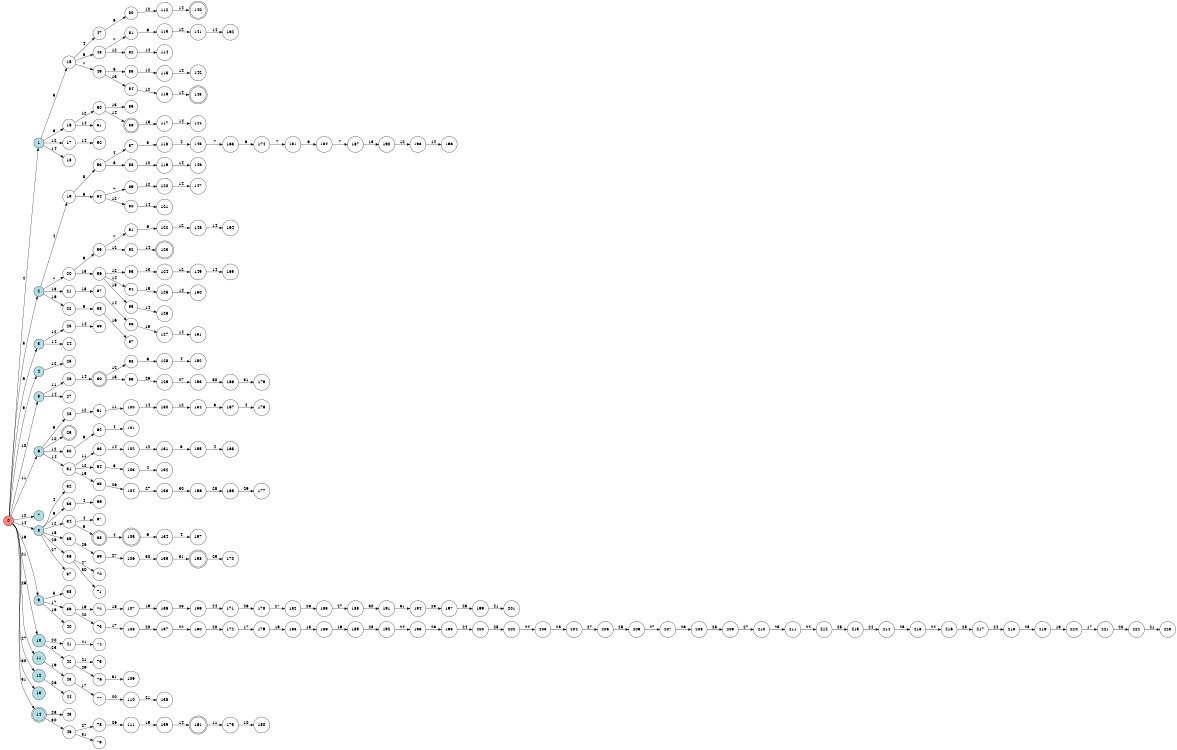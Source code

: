 digraph APTA {
__start0 [label="" shape="none"];

rankdir=LR;
size="8,5";

s0 [style="filled", color="black", fillcolor="#ff817b" shape="circle", label="0"];
s1 [style="filled", color="black", fillcolor="powderblue" shape="circle", label="1"];
s2 [style="filled", color="black", fillcolor="powderblue" shape="circle", label="2"];
s3 [style="filled", color="black", fillcolor="powderblue" shape="circle", label="3"];
s4 [style="filled", color="black", fillcolor="powderblue" shape="circle", label="4"];
s5 [style="filled", color="black", fillcolor="powderblue" shape="circle", label="5"];
s6 [style="filled", color="black", fillcolor="powderblue" shape="circle", label="6"];
s7 [style="filled", color="black", fillcolor="powderblue" shape="circle", label="7"];
s8 [style="filled", color="black", fillcolor="powderblue" shape="circle", label="8"];
s9 [style="filled", color="black", fillcolor="powderblue" shape="circle", label="9"];
s10 [style="filled", color="black", fillcolor="powderblue" shape="circle", label="10"];
s11 [style="filled", color="black", fillcolor="powderblue" shape="circle", label="11"];
s12 [style="filled", color="black", fillcolor="powderblue" shape="circle", label="12"];
s13 [style="filled", color="black", fillcolor="powderblue" shape="circle", label="13"];
s14 [style="rounded,filled", color="black", fillcolor="powderblue" shape="doublecircle", label="14"];
s15 [style="filled", color="black", fillcolor="white" shape="circle", label="15"];
s16 [style="filled", color="black", fillcolor="white" shape="circle", label="16"];
s17 [style="filled", color="black", fillcolor="white" shape="circle", label="17"];
s18 [style="filled", color="black", fillcolor="white" shape="circle", label="18"];
s19 [style="filled", color="black", fillcolor="white" shape="circle", label="19"];
s20 [style="filled", color="black", fillcolor="white" shape="circle", label="20"];
s21 [style="filled", color="black", fillcolor="white" shape="circle", label="21"];
s22 [style="filled", color="black", fillcolor="white" shape="circle", label="22"];
s23 [style="filled", color="black", fillcolor="white" shape="circle", label="23"];
s24 [style="filled", color="black", fillcolor="white" shape="circle", label="24"];
s25 [style="filled", color="black", fillcolor="white" shape="circle", label="25"];
s26 [style="filled", color="black", fillcolor="white" shape="circle", label="26"];
s27 [style="filled", color="black", fillcolor="white" shape="circle", label="27"];
s28 [style="filled", color="black", fillcolor="white" shape="circle", label="28"];
s29 [style="rounded,filled", color="black", fillcolor="white" shape="doublecircle", label="29"];
s30 [style="filled", color="black", fillcolor="white" shape="circle", label="30"];
s31 [style="filled", color="black", fillcolor="white" shape="circle", label="31"];
s32 [style="filled", color="black", fillcolor="white" shape="circle", label="32"];
s33 [style="filled", color="black", fillcolor="white" shape="circle", label="33"];
s34 [style="filled", color="black", fillcolor="white" shape="circle", label="34"];
s35 [style="filled", color="black", fillcolor="white" shape="circle", label="35"];
s36 [style="filled", color="black", fillcolor="white" shape="circle", label="36"];
s37 [style="filled", color="black", fillcolor="white" shape="circle", label="37"];
s38 [style="filled", color="black", fillcolor="white" shape="circle", label="38"];
s39 [style="filled", color="black", fillcolor="white" shape="circle", label="39"];
s40 [style="filled", color="black", fillcolor="white" shape="circle", label="40"];
s41 [style="filled", color="black", fillcolor="white" shape="circle", label="41"];
s42 [style="filled", color="black", fillcolor="white" shape="circle", label="42"];
s43 [style="filled", color="black", fillcolor="white" shape="circle", label="43"];
s44 [style="filled", color="black", fillcolor="white" shape="circle", label="44"];
s45 [style="filled", color="black", fillcolor="white" shape="circle", label="45"];
s46 [style="filled", color="black", fillcolor="white" shape="circle", label="46"];
s47 [style="filled", color="black", fillcolor="white" shape="circle", label="47"];
s48 [style="filled", color="black", fillcolor="white" shape="circle", label="48"];
s49 [style="filled", color="black", fillcolor="white" shape="circle", label="49"];
s50 [style="filled", color="black", fillcolor="white" shape="circle", label="50"];
s51 [style="filled", color="black", fillcolor="white" shape="circle", label="51"];
s52 [style="filled", color="black", fillcolor="white" shape="circle", label="52"];
s53 [style="filled", color="black", fillcolor="white" shape="circle", label="53"];
s54 [style="filled", color="black", fillcolor="white" shape="circle", label="54"];
s55 [style="filled", color="black", fillcolor="white" shape="circle", label="55"];
s56 [style="filled", color="black", fillcolor="white" shape="circle", label="56"];
s57 [style="filled", color="black", fillcolor="white" shape="circle", label="57"];
s58 [style="filled", color="black", fillcolor="white" shape="circle", label="58"];
s59 [style="filled", color="black", fillcolor="white" shape="circle", label="59"];
s60 [style="rounded,filled", color="black", fillcolor="white" shape="doublecircle", label="60"];
s61 [style="filled", color="black", fillcolor="white" shape="circle", label="61"];
s62 [style="filled", color="black", fillcolor="white" shape="circle", label="62"];
s63 [style="filled", color="black", fillcolor="white" shape="circle", label="63"];
s64 [style="filled", color="black", fillcolor="white" shape="circle", label="64"];
s65 [style="filled", color="black", fillcolor="white" shape="circle", label="65"];
s66 [style="filled", color="black", fillcolor="white" shape="circle", label="66"];
s67 [style="filled", color="black", fillcolor="white" shape="circle", label="67"];
s68 [style="rounded,filled", color="black", fillcolor="white" shape="doublecircle", label="68"];
s69 [style="filled", color="black", fillcolor="white" shape="circle", label="69"];
s70 [style="filled", color="black", fillcolor="white" shape="circle", label="70"];
s71 [style="filled", color="black", fillcolor="white" shape="circle", label="71"];
s72 [style="filled", color="black", fillcolor="white" shape="circle", label="72"];
s73 [style="filled", color="black", fillcolor="white" shape="circle", label="73"];
s74 [style="filled", color="black", fillcolor="white" shape="circle", label="74"];
s75 [style="filled", color="black", fillcolor="white" shape="circle", label="75"];
s76 [style="filled", color="black", fillcolor="white" shape="circle", label="76"];
s77 [style="filled", color="black", fillcolor="white" shape="circle", label="77"];
s78 [style="filled", color="black", fillcolor="white" shape="circle", label="78"];
s79 [style="filled", color="black", fillcolor="white" shape="circle", label="79"];
s80 [style="filled", color="black", fillcolor="white" shape="circle", label="80"];
s81 [style="filled", color="black", fillcolor="white" shape="circle", label="81"];
s82 [style="filled", color="black", fillcolor="white" shape="circle", label="82"];
s83 [style="filled", color="black", fillcolor="white" shape="circle", label="83"];
s84 [style="filled", color="black", fillcolor="white" shape="circle", label="84"];
s85 [style="filled", color="black", fillcolor="white" shape="circle", label="85"];
s86 [style="rounded,filled", color="black", fillcolor="white" shape="doublecircle", label="86"];
s87 [style="filled", color="black", fillcolor="white" shape="circle", label="87"];
s88 [style="filled", color="black", fillcolor="white" shape="circle", label="88"];
s89 [style="filled", color="black", fillcolor="white" shape="circle", label="89"];
s90 [style="filled", color="black", fillcolor="white" shape="circle", label="90"];
s91 [style="filled", color="black", fillcolor="white" shape="circle", label="91"];
s92 [style="filled", color="black", fillcolor="white" shape="circle", label="92"];
s93 [style="filled", color="black", fillcolor="white" shape="circle", label="93"];
s94 [style="filled", color="black", fillcolor="white" shape="circle", label="94"];
s95 [style="filled", color="black", fillcolor="white" shape="circle", label="95"];
s96 [style="filled", color="black", fillcolor="white" shape="circle", label="96"];
s97 [style="filled", color="black", fillcolor="white" shape="circle", label="97"];
s98 [style="filled", color="black", fillcolor="white" shape="circle", label="98"];
s99 [style="filled", color="black", fillcolor="white" shape="circle", label="99"];
s100 [style="filled", color="black", fillcolor="white" shape="circle", label="100"];
s101 [style="filled", color="black", fillcolor="white" shape="circle", label="101"];
s102 [style="filled", color="black", fillcolor="white" shape="circle", label="102"];
s103 [style="filled", color="black", fillcolor="white" shape="circle", label="103"];
s104 [style="filled", color="black", fillcolor="white" shape="circle", label="104"];
s105 [style="rounded,filled", color="black", fillcolor="white" shape="doublecircle", label="105"];
s106 [style="filled", color="black", fillcolor="white" shape="circle", label="106"];
s107 [style="filled", color="black", fillcolor="white" shape="circle", label="107"];
s108 [style="filled", color="black", fillcolor="white" shape="circle", label="108"];
s109 [style="filled", color="black", fillcolor="white" shape="circle", label="109"];
s110 [style="filled", color="black", fillcolor="white" shape="circle", label="110"];
s111 [style="filled", color="black", fillcolor="white" shape="circle", label="111"];
s112 [style="filled", color="black", fillcolor="white" shape="circle", label="112"];
s113 [style="filled", color="black", fillcolor="white" shape="circle", label="113"];
s114 [style="filled", color="black", fillcolor="white" shape="circle", label="114"];
s115 [style="filled", color="black", fillcolor="white" shape="circle", label="115"];
s116 [style="filled", color="black", fillcolor="white" shape="circle", label="116"];
s117 [style="filled", color="black", fillcolor="white" shape="circle", label="117"];
s118 [style="filled", color="black", fillcolor="white" shape="circle", label="118"];
s119 [style="filled", color="black", fillcolor="white" shape="circle", label="119"];
s120 [style="filled", color="black", fillcolor="white" shape="circle", label="120"];
s121 [style="filled", color="black", fillcolor="white" shape="circle", label="121"];
s122 [style="filled", color="black", fillcolor="white" shape="circle", label="122"];
s123 [style="rounded,filled", color="black", fillcolor="white" shape="doublecircle", label="123"];
s124 [style="filled", color="black", fillcolor="white" shape="circle", label="124"];
s125 [style="filled", color="black", fillcolor="white" shape="circle", label="125"];
s126 [style="filled", color="black", fillcolor="white" shape="circle", label="126"];
s127 [style="filled", color="black", fillcolor="white" shape="circle", label="127"];
s128 [style="filled", color="black", fillcolor="white" shape="circle", label="128"];
s129 [style="filled", color="black", fillcolor="white" shape="circle", label="129"];
s130 [style="filled", color="black", fillcolor="white" shape="circle", label="130"];
s131 [style="filled", color="black", fillcolor="white" shape="circle", label="131"];
s132 [style="filled", color="black", fillcolor="white" shape="circle", label="132"];
s133 [style="filled", color="black", fillcolor="white" shape="circle", label="133"];
s134 [style="filled", color="black", fillcolor="white" shape="circle", label="134"];
s135 [style="filled", color="black", fillcolor="white" shape="circle", label="135"];
s136 [style="filled", color="black", fillcolor="white" shape="circle", label="136"];
s137 [style="filled", color="black", fillcolor="white" shape="circle", label="137"];
s138 [style="filled", color="black", fillcolor="white" shape="circle", label="138"];
s139 [style="filled", color="black", fillcolor="white" shape="circle", label="139"];
s140 [style="rounded,filled", color="black", fillcolor="white" shape="doublecircle", label="140"];
s141 [style="filled", color="black", fillcolor="white" shape="circle", label="141"];
s142 [style="filled", color="black", fillcolor="white" shape="circle", label="142"];
s143 [style="rounded,filled", color="black", fillcolor="white" shape="doublecircle", label="143"];
s144 [style="filled", color="black", fillcolor="white" shape="circle", label="144"];
s145 [style="filled", color="black", fillcolor="white" shape="circle", label="145"];
s146 [style="filled", color="black", fillcolor="white" shape="circle", label="146"];
s147 [style="filled", color="black", fillcolor="white" shape="circle", label="147"];
s148 [style="filled", color="black", fillcolor="white" shape="circle", label="148"];
s149 [style="filled", color="black", fillcolor="white" shape="circle", label="149"];
s150 [style="filled", color="black", fillcolor="white" shape="circle", label="150"];
s151 [style="filled", color="black", fillcolor="white" shape="circle", label="151"];
s152 [style="filled", color="black", fillcolor="white" shape="circle", label="152"];
s153 [style="filled", color="black", fillcolor="white" shape="circle", label="153"];
s154 [style="filled", color="black", fillcolor="white" shape="circle", label="154"];
s155 [style="filled", color="black", fillcolor="white" shape="circle", label="155"];
s156 [style="filled", color="black", fillcolor="white" shape="circle", label="156"];
s157 [style="filled", color="black", fillcolor="white" shape="circle", label="157"];
s158 [style="rounded,filled", color="black", fillcolor="white" shape="doublecircle", label="158"];
s159 [style="filled", color="black", fillcolor="white" shape="circle", label="159"];
s160 [style="filled", color="black", fillcolor="white" shape="circle", label="160"];
s161 [style="rounded,filled", color="black", fillcolor="white" shape="doublecircle", label="161"];
s162 [style="filled", color="black", fillcolor="white" shape="circle", label="162"];
s163 [style="filled", color="black", fillcolor="white" shape="circle", label="163"];
s164 [style="filled", color="black", fillcolor="white" shape="circle", label="164"];
s165 [style="filled", color="black", fillcolor="white" shape="circle", label="165"];
s166 [style="filled", color="black", fillcolor="white" shape="circle", label="166"];
s167 [style="filled", color="black", fillcolor="white" shape="circle", label="167"];
s168 [style="filled", color="black", fillcolor="white" shape="circle", label="168"];
s169 [style="filled", color="black", fillcolor="white" shape="circle", label="169"];
s170 [style="filled", color="black", fillcolor="white" shape="circle", label="170"];
s171 [style="filled", color="black", fillcolor="white" shape="circle", label="171"];
s172 [style="filled", color="black", fillcolor="white" shape="circle", label="172"];
s173 [style="filled", color="black", fillcolor="white" shape="circle", label="173"];
s174 [style="filled", color="black", fillcolor="white" shape="circle", label="174"];
s175 [style="filled", color="black", fillcolor="white" shape="circle", label="175"];
s176 [style="filled", color="black", fillcolor="white" shape="circle", label="176"];
s177 [style="filled", color="black", fillcolor="white" shape="circle", label="177"];
s178 [style="filled", color="black", fillcolor="white" shape="circle", label="178"];
s179 [style="filled", color="black", fillcolor="white" shape="circle", label="179"];
s180 [style="filled", color="black", fillcolor="white" shape="circle", label="180"];
s181 [style="filled", color="black", fillcolor="white" shape="circle", label="181"];
s182 [style="filled", color="black", fillcolor="white" shape="circle", label="182"];
s183 [style="filled", color="black", fillcolor="white" shape="circle", label="183"];
s184 [style="filled", color="black", fillcolor="white" shape="circle", label="184"];
s185 [style="filled", color="black", fillcolor="white" shape="circle", label="185"];
s186 [style="filled", color="black", fillcolor="white" shape="circle", label="186"];
s187 [style="filled", color="black", fillcolor="white" shape="circle", label="187"];
s188 [style="filled", color="black", fillcolor="white" shape="circle", label="188"];
s189 [style="filled", color="black", fillcolor="white" shape="circle", label="189"];
s190 [style="filled", color="black", fillcolor="white" shape="circle", label="190"];
s191 [style="filled", color="black", fillcolor="white" shape="circle", label="191"];
s192 [style="filled", color="black", fillcolor="white" shape="circle", label="192"];
s193 [style="filled", color="black", fillcolor="white" shape="circle", label="193"];
s194 [style="filled", color="black", fillcolor="white" shape="circle", label="194"];
s195 [style="filled", color="black", fillcolor="white" shape="circle", label="195"];
s196 [style="filled", color="black", fillcolor="white" shape="circle", label="196"];
s197 [style="filled", color="black", fillcolor="white" shape="circle", label="197"];
s198 [style="filled", color="black", fillcolor="white" shape="circle", label="198"];
s199 [style="filled", color="black", fillcolor="white" shape="circle", label="199"];
s200 [style="filled", color="black", fillcolor="white" shape="circle", label="200"];
s201 [style="filled", color="black", fillcolor="white" shape="circle", label="201"];
s202 [style="filled", color="black", fillcolor="white" shape="circle", label="202"];
s203 [style="filled", color="black", fillcolor="white" shape="circle", label="203"];
s204 [style="filled", color="black", fillcolor="white" shape="circle", label="204"];
s205 [style="filled", color="black", fillcolor="white" shape="circle", label="205"];
s206 [style="filled", color="black", fillcolor="white" shape="circle", label="206"];
s207 [style="filled", color="black", fillcolor="white" shape="circle", label="207"];
s208 [style="filled", color="black", fillcolor="white" shape="circle", label="208"];
s209 [style="filled", color="black", fillcolor="white" shape="circle", label="209"];
s210 [style="filled", color="black", fillcolor="white" shape="circle", label="210"];
s211 [style="filled", color="black", fillcolor="white" shape="circle", label="211"];
s212 [style="filled", color="black", fillcolor="white" shape="circle", label="212"];
s213 [style="filled", color="black", fillcolor="white" shape="circle", label="213"];
s214 [style="filled", color="black", fillcolor="white" shape="circle", label="214"];
s215 [style="filled", color="black", fillcolor="white" shape="circle", label="215"];
s216 [style="filled", color="black", fillcolor="white" shape="circle", label="216"];
s217 [style="filled", color="black", fillcolor="white" shape="circle", label="217"];
s218 [style="filled", color="black", fillcolor="white" shape="circle", label="218"];
s219 [style="filled", color="black", fillcolor="white" shape="circle", label="219"];
s220 [style="filled", color="black", fillcolor="white" shape="circle", label="220"];
s221 [style="filled", color="black", fillcolor="white" shape="circle", label="221"];
s222 [style="filled", color="black", fillcolor="white" shape="circle", label="222"];
s223 [style="filled", color="black", fillcolor="white" shape="circle", label="223"];
s0 -> s1 [label="4"];
s0 -> s2 [label="5"];
s0 -> s3 [label="6"];
s0 -> s4 [label="9"];
s0 -> s5 [label="10"];
s0 -> s6 [label="11"];
s0 -> s7 [label="12"];
s0 -> s8 [label="14"];
s0 -> s9 [label="16"];
s0 -> s10 [label="21"];
s0 -> s11 [label="25"];
s0 -> s12 [label="27"];
s0 -> s13 [label="30"];
s0 -> s14 [label="31"];
s1 -> s15 [label="5"];
s1 -> s16 [label="6"];
s1 -> s17 [label="12"];
s1 -> s18 [label="14"];
s2 -> s19 [label="4"];
s2 -> s20 [label="7"];
s2 -> s21 [label="13"];
s2 -> s22 [label="16"];
s3 -> s23 [label="12"];
s3 -> s24 [label="14"];
s4 -> s25 [label="12"];
s5 -> s26 [label="11"];
s5 -> s27 [label="14"];
s6 -> s28 [label="9"];
s6 -> s29 [label="10"];
s6 -> s30 [label="12"];
s6 -> s31 [label="14"];
s8 -> s32 [label="4"];
s8 -> s33 [label="6"];
s8 -> s34 [label="12"];
s8 -> s35 [label="15"];
s8 -> s36 [label="26"];
s8 -> s37 [label="27"];
s9 -> s38 [label="5"];
s9 -> s39 [label="17"];
s9 -> s40 [label="19"];
s10 -> s41 [label="20"];
s10 -> s42 [label="23"];
s11 -> s43 [label="19"];
s12 -> s44 [label="26"];
s14 -> s45 [label="23"];
s14 -> s46 [label="30"];
s15 -> s47 [label="4"];
s15 -> s48 [label="6"];
s15 -> s49 [label="7"];
s16 -> s50 [label="12"];
s16 -> s51 [label="14"];
s17 -> s52 [label="14"];
s19 -> s53 [label="5"];
s19 -> s54 [label="6"];
s20 -> s55 [label="6"];
s20 -> s56 [label="13"];
s21 -> s57 [label="15"];
s22 -> s58 [label="5"];
s23 -> s59 [label="14"];
s26 -> s60 [label="14"];
s28 -> s61 [label="12"];
s30 -> s62 [label="6"];
s31 -> s63 [label="11"];
s31 -> s64 [label="12"];
s31 -> s65 [label="15"];
s33 -> s66 [label="4"];
s34 -> s67 [label="4"];
s34 -> s68 [label="6"];
s35 -> s69 [label="26"];
s36 -> s70 [label="27"];
s36 -> s71 [label="30"];
s39 -> s72 [label="19"];
s39 -> s73 [label="20"];
s41 -> s74 [label="21"];
s42 -> s75 [label="21"];
s42 -> s76 [label="29"];
s43 -> s77 [label="17"];
s46 -> s78 [label="27"];
s46 -> s79 [label="31"];
s47 -> s80 [label="6"];
s48 -> s81 [label="7"];
s48 -> s82 [label="12"];
s49 -> s83 [label="6"];
s49 -> s84 [label="13"];
s50 -> s85 [label="13"];
s50 -> s86 [label="14"];
s53 -> s87 [label="4"];
s53 -> s88 [label="6"];
s54 -> s89 [label="7"];
s54 -> s90 [label="12"];
s55 -> s91 [label="7"];
s55 -> s92 [label="12"];
s56 -> s93 [label="12"];
s56 -> s94 [label="14"];
s56 -> s95 [label="15"];
s57 -> s96 [label="14"];
s58 -> s97 [label="16"];
s60 -> s98 [label="12"];
s60 -> s99 [label="15"];
s61 -> s100 [label="11"];
s62 -> s101 [label="4"];
s63 -> s102 [label="14"];
s64 -> s103 [label="6"];
s65 -> s104 [label="26"];
s68 -> s105 [label="4"];
s69 -> s106 [label="27"];
s72 -> s107 [label="18"];
s73 -> s108 [label="17"];
s76 -> s109 [label="31"];
s77 -> s110 [label="20"];
s78 -> s111 [label="26"];
s80 -> s112 [label="12"];
s81 -> s113 [label="6"];
s82 -> s114 [label="14"];
s83 -> s115 [label="12"];
s84 -> s116 [label="12"];
s86 -> s117 [label="15"];
s87 -> s118 [label="5"];
s88 -> s119 [label="12"];
s89 -> s120 [label="12"];
s90 -> s121 [label="14"];
s91 -> s122 [label="6"];
s92 -> s123 [label="14"];
s93 -> s124 [label="13"];
s94 -> s125 [label="15"];
s95 -> s126 [label="14"];
s96 -> s127 [label="15"];
s98 -> s128 [label="6"];
s99 -> s129 [label="26"];
s100 -> s130 [label="14"];
s102 -> s131 [label="12"];
s103 -> s132 [label="4"];
s104 -> s133 [label="27"];
s105 -> s134 [label="6"];
s106 -> s135 [label="30"];
s107 -> s136 [label="19"];
s108 -> s137 [label="20"];
s110 -> s138 [label="21"];
s111 -> s139 [label="15"];
s112 -> s140 [label="14"];
s113 -> s141 [label="12"];
s115 -> s142 [label="14"];
s116 -> s143 [label="14"];
s117 -> s144 [label="14"];
s118 -> s145 [label="4"];
s119 -> s146 [label="14"];
s120 -> s147 [label="14"];
s122 -> s148 [label="12"];
s124 -> s149 [label="12"];
s125 -> s150 [label="14"];
s127 -> s151 [label="14"];
s128 -> s152 [label="4"];
s129 -> s153 [label="27"];
s130 -> s154 [label="12"];
s131 -> s155 [label="6"];
s133 -> s156 [label="30"];
s134 -> s157 [label="4"];
s135 -> s158 [label="31"];
s136 -> s159 [label="25"];
s137 -> s160 [label="22"];
s139 -> s161 [label="14"];
s141 -> s162 [label="14"];
s145 -> s163 [label="7"];
s148 -> s164 [label="14"];
s149 -> s165 [label="14"];
s153 -> s166 [label="30"];
s154 -> s167 [label="6"];
s155 -> s168 [label="4"];
s156 -> s169 [label="28"];
s158 -> s170 [label="29"];
s159 -> s171 [label="24"];
s160 -> s172 [label="20"];
s161 -> s173 [label="11"];
s163 -> s174 [label="6"];
s166 -> s175 [label="31"];
s167 -> s176 [label="4"];
s169 -> s177 [label="29"];
s171 -> s178 [label="26"];
s172 -> s179 [label="17"];
s173 -> s180 [label="10"];
s174 -> s181 [label="7"];
s178 -> s182 [label="27"];
s179 -> s183 [label="19"];
s181 -> s184 [label="6"];
s182 -> s185 [label="26"];
s183 -> s186 [label="18"];
s184 -> s187 [label="7"];
s185 -> s188 [label="27"];
s186 -> s189 [label="19"];
s187 -> s190 [label="13"];
s188 -> s191 [label="30"];
s189 -> s192 [label="25"];
s190 -> s193 [label="12"];
s191 -> s194 [label="31"];
s192 -> s195 [label="24"];
s193 -> s196 [label="14"];
s194 -> s197 [label="29"];
s195 -> s198 [label="26"];
s197 -> s199 [label="23"];
s198 -> s200 [label="24"];
s199 -> s201 [label="21"];
s200 -> s202 [label="25"];
s202 -> s203 [label="24"];
s203 -> s204 [label="25"];
s204 -> s205 [label="27"];
s205 -> s206 [label="25"];
s206 -> s207 [label="27"];
s207 -> s208 [label="26"];
s208 -> s209 [label="25"];
s209 -> s210 [label="27"];
s210 -> s211 [label="25"];
s211 -> s212 [label="24"];
s212 -> s213 [label="25"];
s213 -> s214 [label="24"];
s214 -> s215 [label="25"];
s215 -> s216 [label="24"];
s216 -> s217 [label="25"];
s217 -> s218 [label="24"];
s218 -> s219 [label="25"];
s219 -> s220 [label="19"];
s220 -> s221 [label="17"];
s221 -> s222 [label="20"];
s222 -> s223 [label="21"];

}